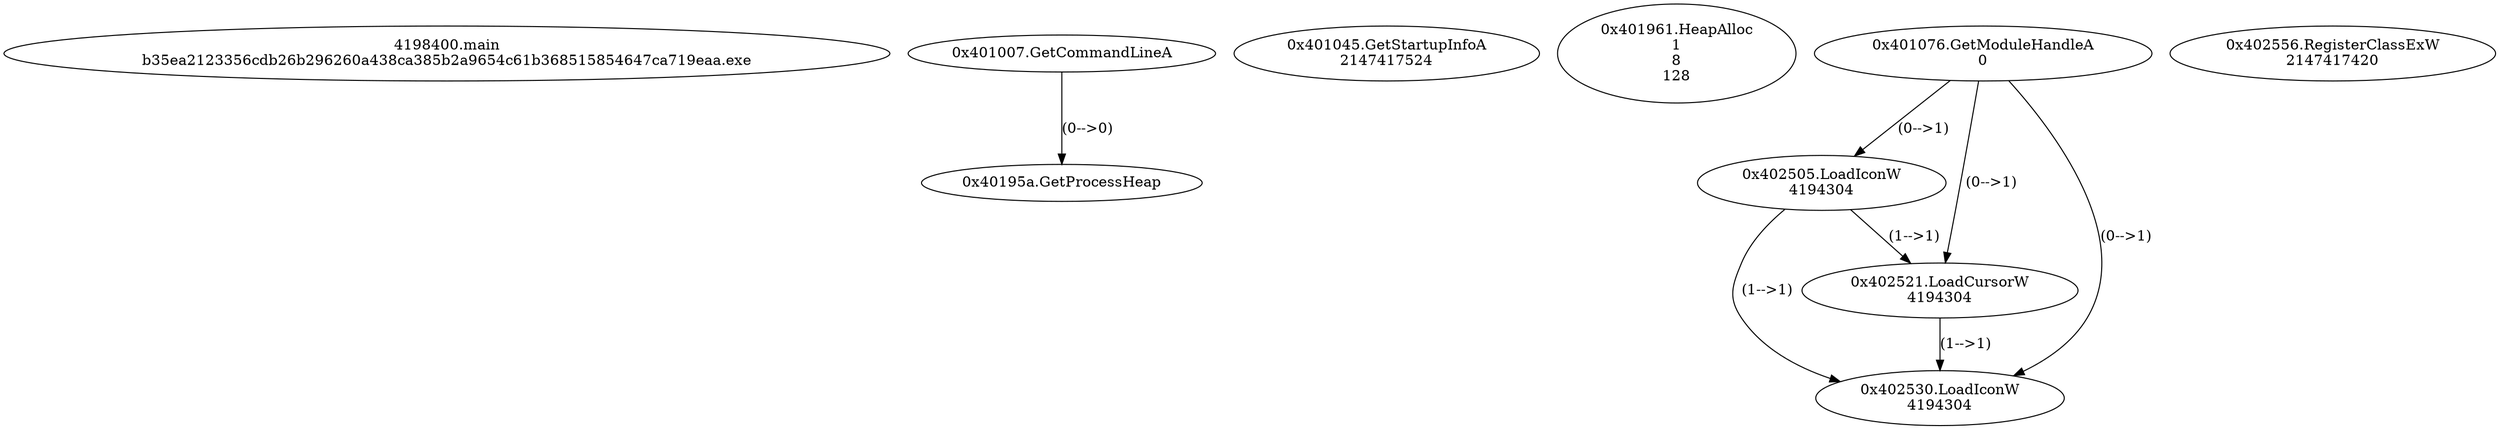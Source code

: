 // Global SCDG with merge call
digraph {
	0 [label="4198400.main
b35ea2123356cdb26b296260a438ca385b2a9654c61b368515854647ca719eaa.exe"]
	1 [label="0x401007.GetCommandLineA
"]
	2 [label="0x401045.GetStartupInfoA
2147417524"]
	3 [label="0x40195a.GetProcessHeap
"]
	1 -> 3 [label="(0-->0)"]
	4 [label="0x401961.HeapAlloc
1
8
128"]
	5 [label="0x401076.GetModuleHandleA
0"]
	6 [label="0x402505.LoadIconW
4194304
"]
	5 -> 6 [label="(0-->1)"]
	7 [label="0x402521.LoadCursorW
4194304
"]
	5 -> 7 [label="(0-->1)"]
	6 -> 7 [label="(1-->1)"]
	8 [label="0x402530.LoadIconW
4194304
"]
	5 -> 8 [label="(0-->1)"]
	6 -> 8 [label="(1-->1)"]
	7 -> 8 [label="(1-->1)"]
	9 [label="0x402556.RegisterClassExW
2147417420"]
}
